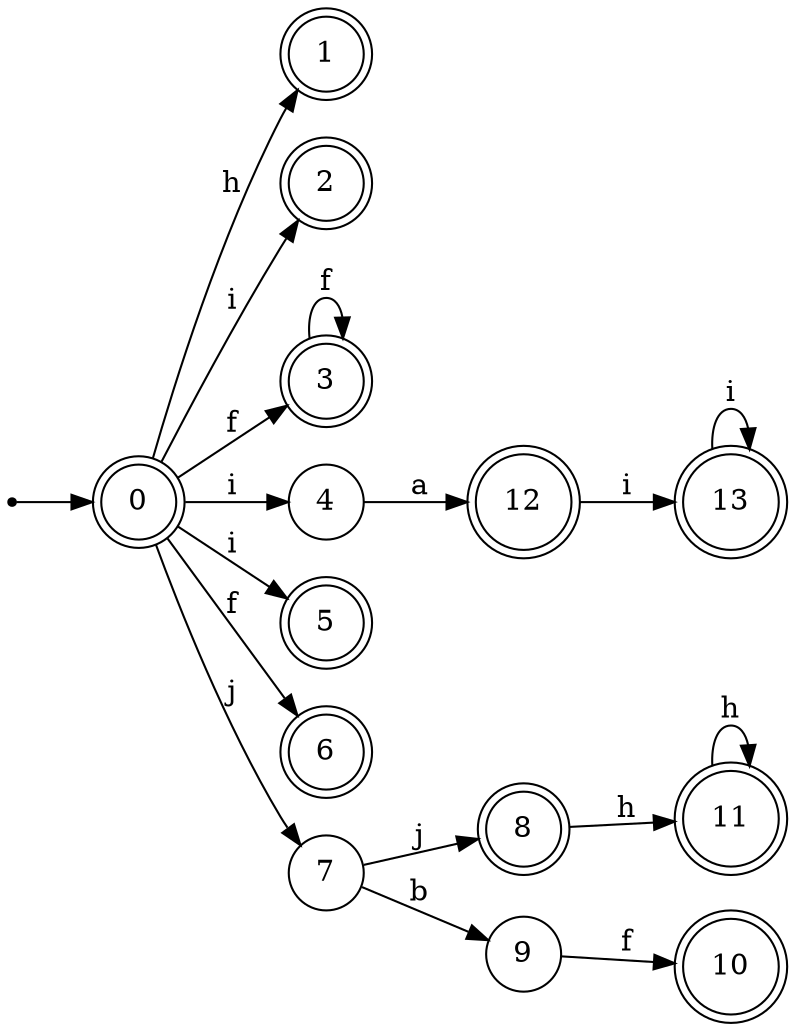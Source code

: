 digraph finite_state_machine {
rankdir=LR;
size="20,20";
node [shape = point]; "dummy0"
node [shape = doublecircle]; "0";"dummy0" -> "0";
node [shape = doublecircle]; "1";node [shape = doublecircle]; "2";node [shape = doublecircle]; "3";node [shape = circle]; "4";
node [shape = doublecircle]; "5";node [shape = doublecircle]; "6";node [shape = circle]; "7";
node [shape = doublecircle]; "8";node [shape = circle]; "9";
node [shape = doublecircle]; "10";node [shape = doublecircle]; "11";node [shape = doublecircle]; "12";node [shape = doublecircle]; "13";"0" -> "1" [label = "h"];
 "0" -> "2" [label = "i"];
 "0" -> "4" [label = "i"];
 "0" -> "5" [label = "i"];
 "0" -> "3" [label = "f"];
 "0" -> "6" [label = "f"];
 "0" -> "7" [label = "j"];
 "7" -> "8" [label = "j"];
 "7" -> "9" [label = "b"];
 "9" -> "10" [label = "f"];
 "8" -> "11" [label = "h"];
 "11" -> "11" [label = "h"];
 "4" -> "12" [label = "a"];
 "12" -> "13" [label = "i"];
 "13" -> "13" [label = "i"];
 "3" -> "3" [label = "f"];
 }
